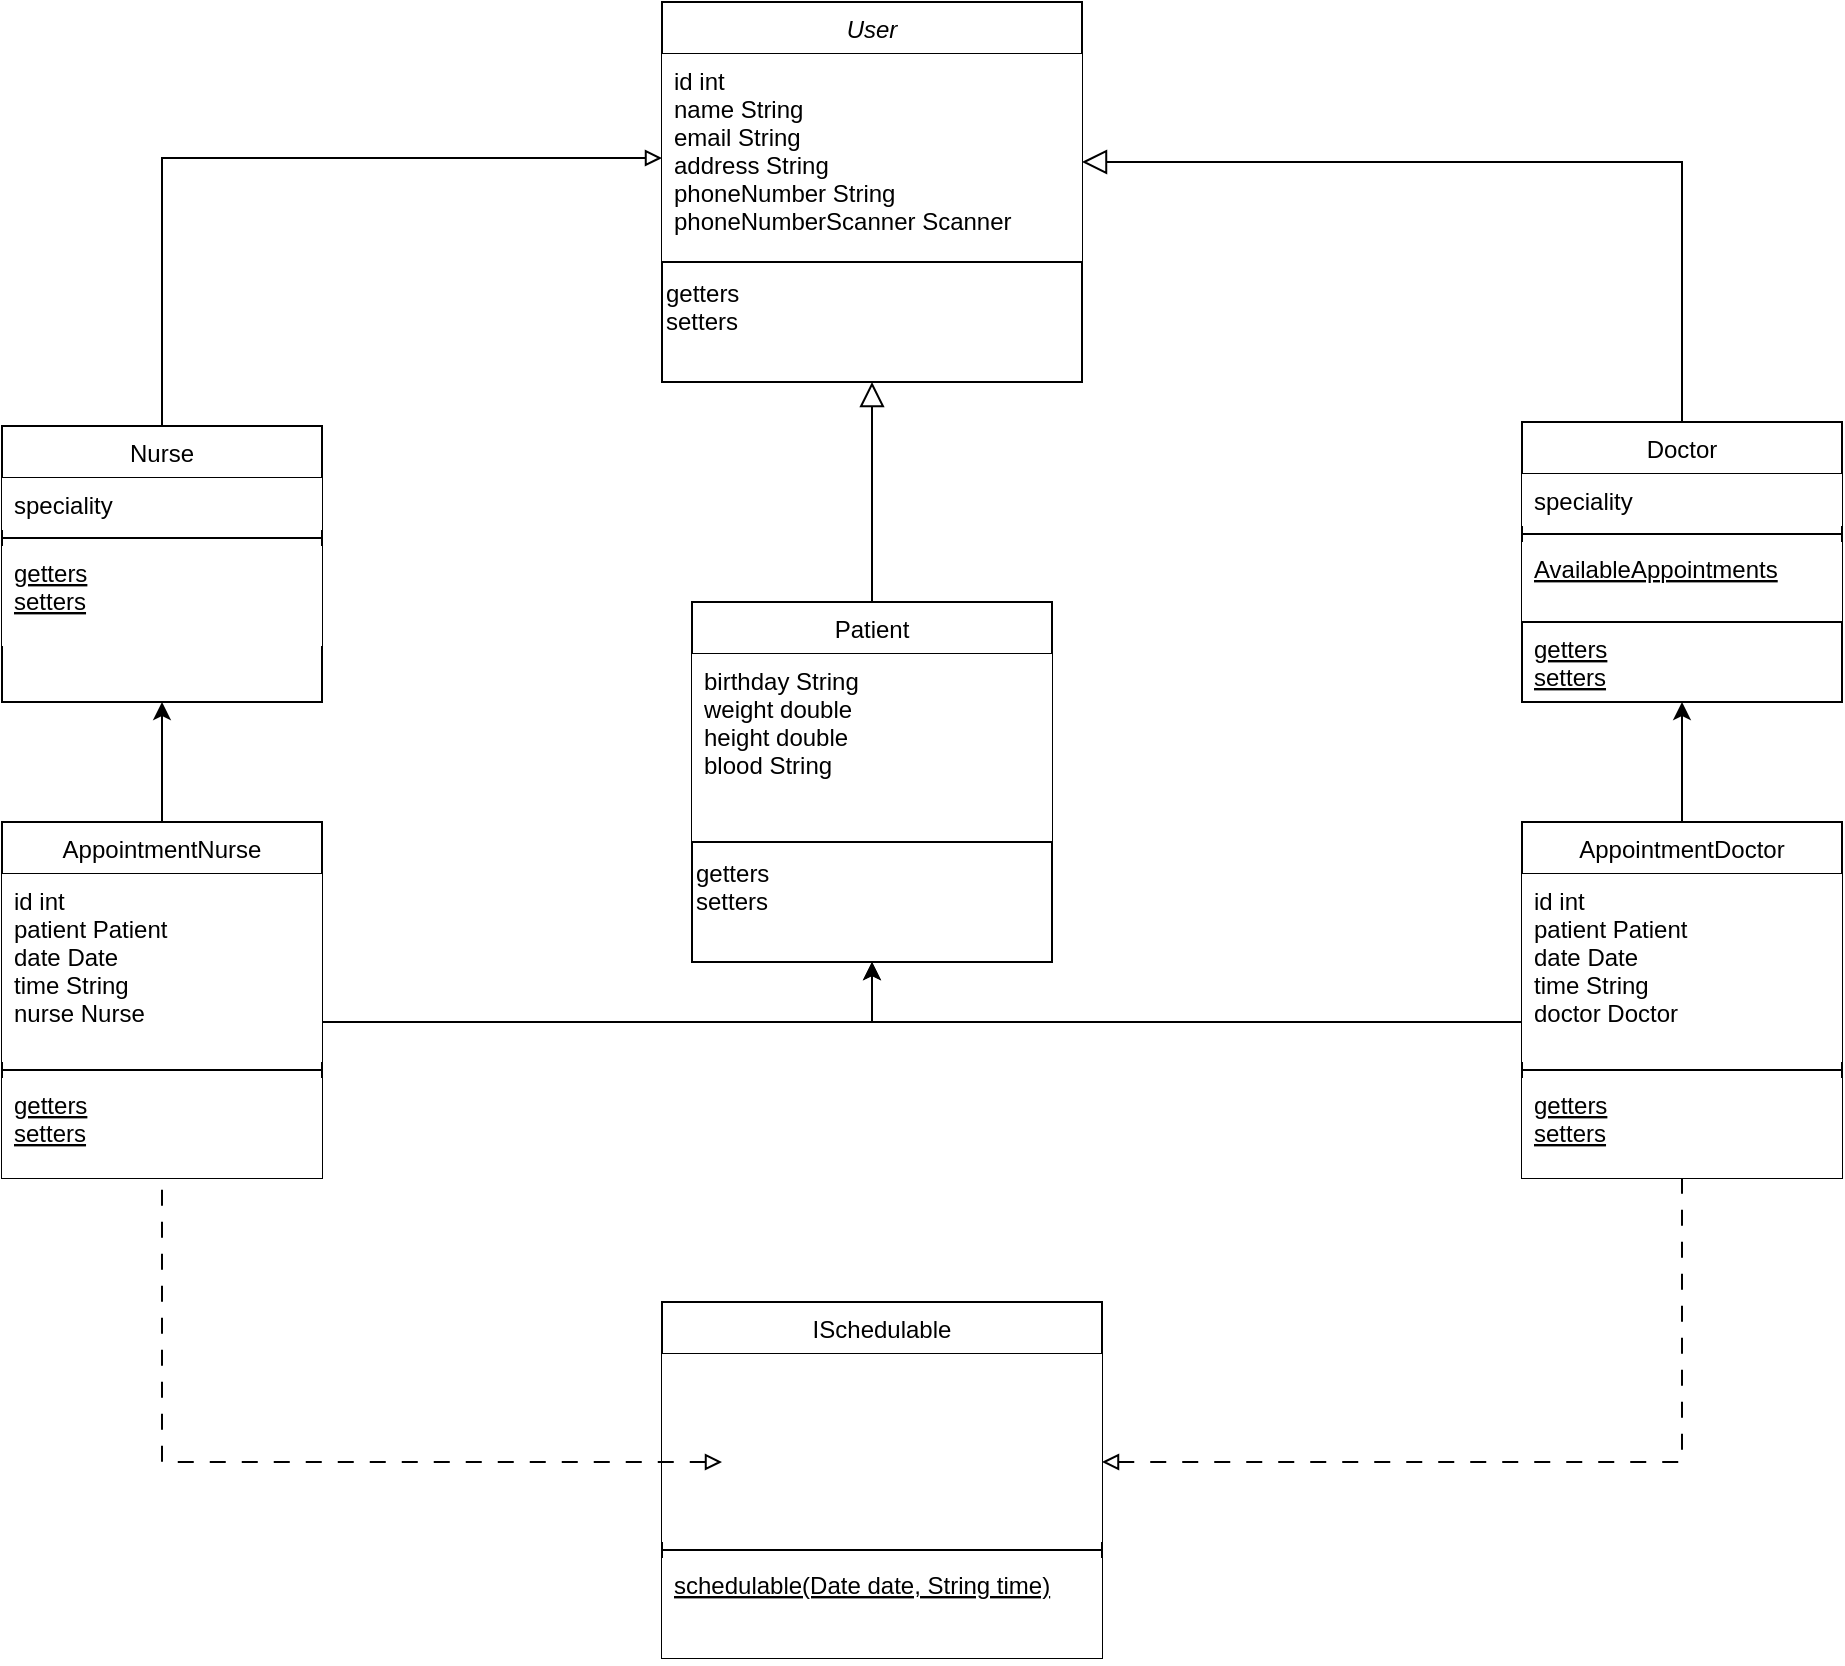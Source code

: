 <mxfile version="21.1.8" type="github">
  <diagram id="C5RBs43oDa-KdzZeNtuy" name="Page-1">
    <mxGraphModel dx="1257" dy="691" grid="1" gridSize="10" guides="1" tooltips="1" connect="1" arrows="1" fold="1" page="1" pageScale="1" pageWidth="827" pageHeight="1169" math="0" shadow="0">
      <root>
        <mxCell id="WIyWlLk6GJQsqaUBKTNV-0" />
        <mxCell id="WIyWlLk6GJQsqaUBKTNV-1" parent="WIyWlLk6GJQsqaUBKTNV-0" />
        <mxCell id="zkfFHV4jXpPFQw0GAbJ--0" value="User" style="swimlane;fontStyle=2;align=center;verticalAlign=top;childLayout=stackLayout;horizontal=1;startSize=26;horizontalStack=0;resizeParent=1;resizeLast=0;collapsible=1;marginBottom=0;rounded=0;shadow=0;strokeWidth=1;" parent="WIyWlLk6GJQsqaUBKTNV-1" vertex="1">
          <mxGeometry x="720" y="150" width="210" height="190" as="geometry">
            <mxRectangle x="230" y="140" width="160" height="26" as="alternateBounds" />
          </mxGeometry>
        </mxCell>
        <mxCell id="zkfFHV4jXpPFQw0GAbJ--1" value="id int&#xa;name String&#xa;email String&#xa;address String&#xa;phoneNumber String&#xa;phoneNumberScanner Scanner&#xa;" style="text;align=left;verticalAlign=top;spacingLeft=4;spacingRight=4;overflow=hidden;rotatable=0;points=[[0,0.5],[1,0.5]];portConstraint=eastwest;fillColor=default;" parent="zkfFHV4jXpPFQw0GAbJ--0" vertex="1">
          <mxGeometry y="26" width="210" height="104" as="geometry" />
        </mxCell>
        <mxCell id="Ku3oKzq7d8rmz-fXIRP_-4" value="getters&lt;br&gt;setters&lt;br&gt;&lt;div style=&quot;&quot;&gt;&lt;br&gt;&lt;/div&gt;" style="rounded=0;whiteSpace=wrap;html=1;fillColor=default;strokeColor=default;align=left;" vertex="1" parent="zkfFHV4jXpPFQw0GAbJ--0">
          <mxGeometry y="130" width="210" height="60" as="geometry" />
        </mxCell>
        <mxCell id="zkfFHV4jXpPFQw0GAbJ--6" value="Doctor" style="swimlane;fontStyle=0;align=center;verticalAlign=top;childLayout=stackLayout;horizontal=1;startSize=26;horizontalStack=0;resizeParent=1;resizeLast=0;collapsible=1;marginBottom=0;rounded=0;shadow=0;strokeWidth=1;" parent="WIyWlLk6GJQsqaUBKTNV-1" vertex="1">
          <mxGeometry x="1150" y="360" width="160" height="140" as="geometry">
            <mxRectangle x="130" y="380" width="160" height="26" as="alternateBounds" />
          </mxGeometry>
        </mxCell>
        <mxCell id="zkfFHV4jXpPFQw0GAbJ--7" value="speciality" style="text;align=left;verticalAlign=top;spacingLeft=4;spacingRight=4;overflow=hidden;rotatable=0;points=[[0,0.5],[1,0.5]];portConstraint=eastwest;fillColor=default;" parent="zkfFHV4jXpPFQw0GAbJ--6" vertex="1">
          <mxGeometry y="26" width="160" height="26" as="geometry" />
        </mxCell>
        <mxCell id="zkfFHV4jXpPFQw0GAbJ--9" value="" style="line;html=1;strokeWidth=1;align=left;verticalAlign=middle;spacingTop=-1;spacingLeft=3;spacingRight=3;rotatable=0;labelPosition=right;points=[];portConstraint=eastwest;" parent="zkfFHV4jXpPFQw0GAbJ--6" vertex="1">
          <mxGeometry y="52" width="160" height="8" as="geometry" />
        </mxCell>
        <mxCell id="Ku3oKzq7d8rmz-fXIRP_-11" value="AvailableAppointments" style="text;align=left;verticalAlign=top;spacingLeft=4;spacingRight=4;overflow=hidden;rotatable=0;points=[[0,0.5],[1,0.5]];portConstraint=eastwest;fontStyle=4;fillColor=default;" vertex="1" parent="zkfFHV4jXpPFQw0GAbJ--6">
          <mxGeometry y="60" width="160" height="40" as="geometry" />
        </mxCell>
        <mxCell id="zkfFHV4jXpPFQw0GAbJ--10" value="getters&#xa;setters&#xa;" style="text;align=left;verticalAlign=top;spacingLeft=4;spacingRight=4;overflow=hidden;rotatable=0;points=[[0,0.5],[1,0.5]];portConstraint=eastwest;fontStyle=4;fillColor=default;strokeColor=default;" parent="zkfFHV4jXpPFQw0GAbJ--6" vertex="1">
          <mxGeometry y="100" width="160" height="40" as="geometry" />
        </mxCell>
        <mxCell id="zkfFHV4jXpPFQw0GAbJ--12" value="" style="endArrow=block;endSize=10;endFill=0;shadow=0;strokeWidth=1;rounded=0;edgeStyle=elbowEdgeStyle;elbow=vertical;" parent="WIyWlLk6GJQsqaUBKTNV-1" source="zkfFHV4jXpPFQw0GAbJ--6" target="zkfFHV4jXpPFQw0GAbJ--0" edge="1">
          <mxGeometry width="160" relative="1" as="geometry">
            <mxPoint x="590" y="163" as="sourcePoint" />
            <mxPoint x="590" y="163" as="targetPoint" />
            <Array as="points">
              <mxPoint x="1110" y="230" />
              <mxPoint x="990" y="370" />
            </Array>
          </mxGeometry>
        </mxCell>
        <mxCell id="zkfFHV4jXpPFQw0GAbJ--13" value="Patient" style="swimlane;fontStyle=0;align=center;verticalAlign=top;childLayout=stackLayout;horizontal=1;startSize=26;horizontalStack=0;resizeParent=1;resizeLast=0;collapsible=1;marginBottom=0;rounded=0;shadow=0;strokeWidth=1;" parent="WIyWlLk6GJQsqaUBKTNV-1" vertex="1">
          <mxGeometry x="735" y="450" width="180" height="180" as="geometry">
            <mxRectangle x="340" y="380" width="170" height="26" as="alternateBounds" />
          </mxGeometry>
        </mxCell>
        <mxCell id="zkfFHV4jXpPFQw0GAbJ--14" value="birthday String&#xa;weight double&#xa;height double&#xa;blood String" style="text;align=left;verticalAlign=top;spacingLeft=4;spacingRight=4;overflow=hidden;rotatable=0;points=[[0,0.5],[1,0.5]];portConstraint=eastwest;fillColor=default;" parent="zkfFHV4jXpPFQw0GAbJ--13" vertex="1">
          <mxGeometry y="26" width="180" height="94" as="geometry" />
        </mxCell>
        <mxCell id="Ku3oKzq7d8rmz-fXIRP_-18" value="getters&lt;br&gt;setters&lt;br&gt;&lt;div style=&quot;&quot;&gt;&lt;br&gt;&lt;/div&gt;" style="rounded=0;whiteSpace=wrap;html=1;fillColor=default;strokeColor=default;align=left;" vertex="1" parent="zkfFHV4jXpPFQw0GAbJ--13">
          <mxGeometry y="120" width="180" height="60" as="geometry" />
        </mxCell>
        <mxCell id="zkfFHV4jXpPFQw0GAbJ--16" value="" style="endArrow=block;endSize=10;endFill=0;shadow=0;strokeWidth=1;rounded=0;edgeStyle=elbowEdgeStyle;elbow=vertical;" parent="WIyWlLk6GJQsqaUBKTNV-1" source="zkfFHV4jXpPFQw0GAbJ--13" target="zkfFHV4jXpPFQw0GAbJ--0" edge="1">
          <mxGeometry width="160" relative="1" as="geometry">
            <mxPoint x="600" y="333" as="sourcePoint" />
            <mxPoint x="700" y="231" as="targetPoint" />
          </mxGeometry>
        </mxCell>
        <mxCell id="Ku3oKzq7d8rmz-fXIRP_-22" style="edgeStyle=orthogonalEdgeStyle;rounded=0;orthogonalLoop=1;jettySize=auto;html=1;entryX=0;entryY=0.5;entryDx=0;entryDy=0;endArrow=block;endFill=0;" edge="1" parent="WIyWlLk6GJQsqaUBKTNV-1" source="Ku3oKzq7d8rmz-fXIRP_-7" target="zkfFHV4jXpPFQw0GAbJ--1">
          <mxGeometry relative="1" as="geometry" />
        </mxCell>
        <mxCell id="Ku3oKzq7d8rmz-fXIRP_-7" value="Nurse" style="swimlane;fontStyle=0;align=center;verticalAlign=top;childLayout=stackLayout;horizontal=1;startSize=26;horizontalStack=0;resizeParent=1;resizeLast=0;collapsible=1;marginBottom=0;rounded=0;shadow=0;strokeWidth=1;" vertex="1" parent="WIyWlLk6GJQsqaUBKTNV-1">
          <mxGeometry x="390" y="362" width="160" height="138" as="geometry">
            <mxRectangle x="130" y="380" width="160" height="26" as="alternateBounds" />
          </mxGeometry>
        </mxCell>
        <mxCell id="Ku3oKzq7d8rmz-fXIRP_-8" value="speciality" style="text;align=left;verticalAlign=top;spacingLeft=4;spacingRight=4;overflow=hidden;rotatable=0;points=[[0,0.5],[1,0.5]];portConstraint=eastwest;fillColor=default;" vertex="1" parent="Ku3oKzq7d8rmz-fXIRP_-7">
          <mxGeometry y="26" width="160" height="26" as="geometry" />
        </mxCell>
        <mxCell id="Ku3oKzq7d8rmz-fXIRP_-9" value="" style="line;html=1;strokeWidth=1;align=left;verticalAlign=middle;spacingTop=-1;spacingLeft=3;spacingRight=3;rotatable=0;labelPosition=right;points=[];portConstraint=eastwest;" vertex="1" parent="Ku3oKzq7d8rmz-fXIRP_-7">
          <mxGeometry y="52" width="160" height="8" as="geometry" />
        </mxCell>
        <mxCell id="Ku3oKzq7d8rmz-fXIRP_-10" value="getters&#xa;setters&#xa;" style="text;align=left;verticalAlign=top;spacingLeft=4;spacingRight=4;overflow=hidden;rotatable=0;points=[[0,0.5],[1,0.5]];portConstraint=eastwest;fontStyle=4;fillColor=default;" vertex="1" parent="Ku3oKzq7d8rmz-fXIRP_-7">
          <mxGeometry y="60" width="160" height="50" as="geometry" />
        </mxCell>
        <mxCell id="Ku3oKzq7d8rmz-fXIRP_-29" style="edgeStyle=orthogonalEdgeStyle;rounded=0;orthogonalLoop=1;jettySize=auto;html=1;entryX=0.5;entryY=1;entryDx=0;entryDy=0;" edge="1" parent="WIyWlLk6GJQsqaUBKTNV-1" source="Ku3oKzq7d8rmz-fXIRP_-24" target="Ku3oKzq7d8rmz-fXIRP_-7">
          <mxGeometry relative="1" as="geometry" />
        </mxCell>
        <mxCell id="Ku3oKzq7d8rmz-fXIRP_-24" value="AppointmentNurse" style="swimlane;fontStyle=0;align=center;verticalAlign=top;childLayout=stackLayout;horizontal=1;startSize=26;horizontalStack=0;resizeParent=1;resizeLast=0;collapsible=1;marginBottom=0;rounded=0;shadow=0;strokeWidth=1;" vertex="1" parent="WIyWlLk6GJQsqaUBKTNV-1">
          <mxGeometry x="390" y="560" width="160" height="178" as="geometry">
            <mxRectangle x="130" y="380" width="160" height="26" as="alternateBounds" />
          </mxGeometry>
        </mxCell>
        <mxCell id="Ku3oKzq7d8rmz-fXIRP_-25" value="id int&#xa;patient Patient&#xa;date Date&#xa;time String&#xa;nurse Nurse" style="text;align=left;verticalAlign=top;spacingLeft=4;spacingRight=4;overflow=hidden;rotatable=0;points=[[0,0.5],[1,0.5]];portConstraint=eastwest;fillColor=default;" vertex="1" parent="Ku3oKzq7d8rmz-fXIRP_-24">
          <mxGeometry y="26" width="160" height="94" as="geometry" />
        </mxCell>
        <mxCell id="Ku3oKzq7d8rmz-fXIRP_-26" value="" style="line;html=1;strokeWidth=1;align=left;verticalAlign=middle;spacingTop=-1;spacingLeft=3;spacingRight=3;rotatable=0;labelPosition=right;points=[];portConstraint=eastwest;" vertex="1" parent="Ku3oKzq7d8rmz-fXIRP_-24">
          <mxGeometry y="120" width="160" height="8" as="geometry" />
        </mxCell>
        <mxCell id="Ku3oKzq7d8rmz-fXIRP_-27" value="getters&#xa;setters&#xa;" style="text;align=left;verticalAlign=top;spacingLeft=4;spacingRight=4;overflow=hidden;rotatable=0;points=[[0,0.5],[1,0.5]];portConstraint=eastwest;fontStyle=4;fillColor=default;" vertex="1" parent="Ku3oKzq7d8rmz-fXIRP_-24">
          <mxGeometry y="128" width="160" height="50" as="geometry" />
        </mxCell>
        <mxCell id="Ku3oKzq7d8rmz-fXIRP_-34" style="edgeStyle=orthogonalEdgeStyle;rounded=0;orthogonalLoop=1;jettySize=auto;html=1;entryX=0.5;entryY=1;entryDx=0;entryDy=0;" edge="1" parent="WIyWlLk6GJQsqaUBKTNV-1" source="Ku3oKzq7d8rmz-fXIRP_-30" target="zkfFHV4jXpPFQw0GAbJ--6">
          <mxGeometry relative="1" as="geometry" />
        </mxCell>
        <mxCell id="Ku3oKzq7d8rmz-fXIRP_-30" value="AppointmentDoctor" style="swimlane;fontStyle=0;align=center;verticalAlign=top;childLayout=stackLayout;horizontal=1;startSize=26;horizontalStack=0;resizeParent=1;resizeLast=0;collapsible=1;marginBottom=0;rounded=0;shadow=0;strokeWidth=1;" vertex="1" parent="WIyWlLk6GJQsqaUBKTNV-1">
          <mxGeometry x="1150" y="560" width="160" height="178" as="geometry">
            <mxRectangle x="130" y="380" width="160" height="26" as="alternateBounds" />
          </mxGeometry>
        </mxCell>
        <mxCell id="Ku3oKzq7d8rmz-fXIRP_-31" value="id int&#xa;patient Patient&#xa;date Date&#xa;time String&#xa;doctor Doctor" style="text;align=left;verticalAlign=top;spacingLeft=4;spacingRight=4;overflow=hidden;rotatable=0;points=[[0,0.5],[1,0.5]];portConstraint=eastwest;fillColor=default;" vertex="1" parent="Ku3oKzq7d8rmz-fXIRP_-30">
          <mxGeometry y="26" width="160" height="94" as="geometry" />
        </mxCell>
        <mxCell id="Ku3oKzq7d8rmz-fXIRP_-32" value="" style="line;html=1;strokeWidth=1;align=left;verticalAlign=middle;spacingTop=-1;spacingLeft=3;spacingRight=3;rotatable=0;labelPosition=right;points=[];portConstraint=eastwest;" vertex="1" parent="Ku3oKzq7d8rmz-fXIRP_-30">
          <mxGeometry y="120" width="160" height="8" as="geometry" />
        </mxCell>
        <mxCell id="Ku3oKzq7d8rmz-fXIRP_-33" value="getters&#xa;setters&#xa;" style="text;align=left;verticalAlign=top;spacingLeft=4;spacingRight=4;overflow=hidden;rotatable=0;points=[[0,0.5],[1,0.5]];portConstraint=eastwest;fontStyle=4;fillColor=default;" vertex="1" parent="Ku3oKzq7d8rmz-fXIRP_-30">
          <mxGeometry y="128" width="160" height="50" as="geometry" />
        </mxCell>
        <mxCell id="Ku3oKzq7d8rmz-fXIRP_-35" value="ISchedulable" style="swimlane;fontStyle=0;align=center;verticalAlign=top;childLayout=stackLayout;horizontal=1;startSize=26;horizontalStack=0;resizeParent=1;resizeLast=0;collapsible=1;marginBottom=0;rounded=0;shadow=0;strokeWidth=1;" vertex="1" parent="WIyWlLk6GJQsqaUBKTNV-1">
          <mxGeometry x="720" y="800" width="220" height="178" as="geometry">
            <mxRectangle x="130" y="380" width="160" height="26" as="alternateBounds" />
          </mxGeometry>
        </mxCell>
        <mxCell id="Ku3oKzq7d8rmz-fXIRP_-36" value="" style="text;align=left;verticalAlign=top;spacingLeft=4;spacingRight=4;overflow=hidden;rotatable=0;points=[[0,0.5],[1,0.5]];portConstraint=eastwest;fillColor=default;" vertex="1" parent="Ku3oKzq7d8rmz-fXIRP_-35">
          <mxGeometry y="26" width="220" height="94" as="geometry" />
        </mxCell>
        <mxCell id="Ku3oKzq7d8rmz-fXIRP_-37" value="" style="line;html=1;strokeWidth=1;align=left;verticalAlign=middle;spacingTop=-1;spacingLeft=3;spacingRight=3;rotatable=0;labelPosition=right;points=[];portConstraint=eastwest;" vertex="1" parent="Ku3oKzq7d8rmz-fXIRP_-35">
          <mxGeometry y="120" width="220" height="8" as="geometry" />
        </mxCell>
        <mxCell id="Ku3oKzq7d8rmz-fXIRP_-38" value="schedulable(Date date, String time)" style="text;align=left;verticalAlign=top;spacingLeft=4;spacingRight=4;overflow=hidden;rotatable=0;points=[[0,0.5],[1,0.5]];portConstraint=eastwest;fontStyle=4;fillColor=default;" vertex="1" parent="Ku3oKzq7d8rmz-fXIRP_-35">
          <mxGeometry y="128" width="220" height="50" as="geometry" />
        </mxCell>
        <mxCell id="Ku3oKzq7d8rmz-fXIRP_-39" style="edgeStyle=orthogonalEdgeStyle;rounded=0;orthogonalLoop=1;jettySize=auto;html=1;startArrow=block;startFill=0;dashed=1;dashPattern=8 8;endArrow=none;endFill=0;" edge="1" parent="WIyWlLk6GJQsqaUBKTNV-1" source="Ku3oKzq7d8rmz-fXIRP_-36" target="Ku3oKzq7d8rmz-fXIRP_-33">
          <mxGeometry relative="1" as="geometry">
            <Array as="points">
              <mxPoint x="1230" y="880" />
            </Array>
          </mxGeometry>
        </mxCell>
        <mxCell id="Ku3oKzq7d8rmz-fXIRP_-42" style="edgeStyle=orthogonalEdgeStyle;rounded=0;orthogonalLoop=1;jettySize=auto;html=1;startArrow=block;startFill=0;dashed=1;dashPattern=8 8;endArrow=none;endFill=0;entryX=0.5;entryY=1;entryDx=0;entryDy=0;" edge="1" parent="WIyWlLk6GJQsqaUBKTNV-1" target="Ku3oKzq7d8rmz-fXIRP_-24">
          <mxGeometry relative="1" as="geometry">
            <mxPoint x="750" y="880" as="sourcePoint" />
            <mxPoint x="1240" y="748" as="targetPoint" />
            <Array as="points">
              <mxPoint x="470" y="880" />
            </Array>
          </mxGeometry>
        </mxCell>
        <mxCell id="Ku3oKzq7d8rmz-fXIRP_-43" style="edgeStyle=orthogonalEdgeStyle;rounded=0;orthogonalLoop=1;jettySize=auto;html=1;entryX=0.5;entryY=1;entryDx=0;entryDy=0;" edge="1" parent="WIyWlLk6GJQsqaUBKTNV-1" source="Ku3oKzq7d8rmz-fXIRP_-25" target="zkfFHV4jXpPFQw0GAbJ--13">
          <mxGeometry relative="1" as="geometry">
            <Array as="points">
              <mxPoint x="825" y="660" />
            </Array>
          </mxGeometry>
        </mxCell>
        <mxCell id="Ku3oKzq7d8rmz-fXIRP_-44" style="edgeStyle=orthogonalEdgeStyle;rounded=0;orthogonalLoop=1;jettySize=auto;html=1;entryX=0.5;entryY=1;entryDx=0;entryDy=0;" edge="1" parent="WIyWlLk6GJQsqaUBKTNV-1" source="Ku3oKzq7d8rmz-fXIRP_-31" target="zkfFHV4jXpPFQw0GAbJ--13">
          <mxGeometry relative="1" as="geometry">
            <Array as="points">
              <mxPoint x="825" y="660" />
            </Array>
          </mxGeometry>
        </mxCell>
      </root>
    </mxGraphModel>
  </diagram>
</mxfile>
